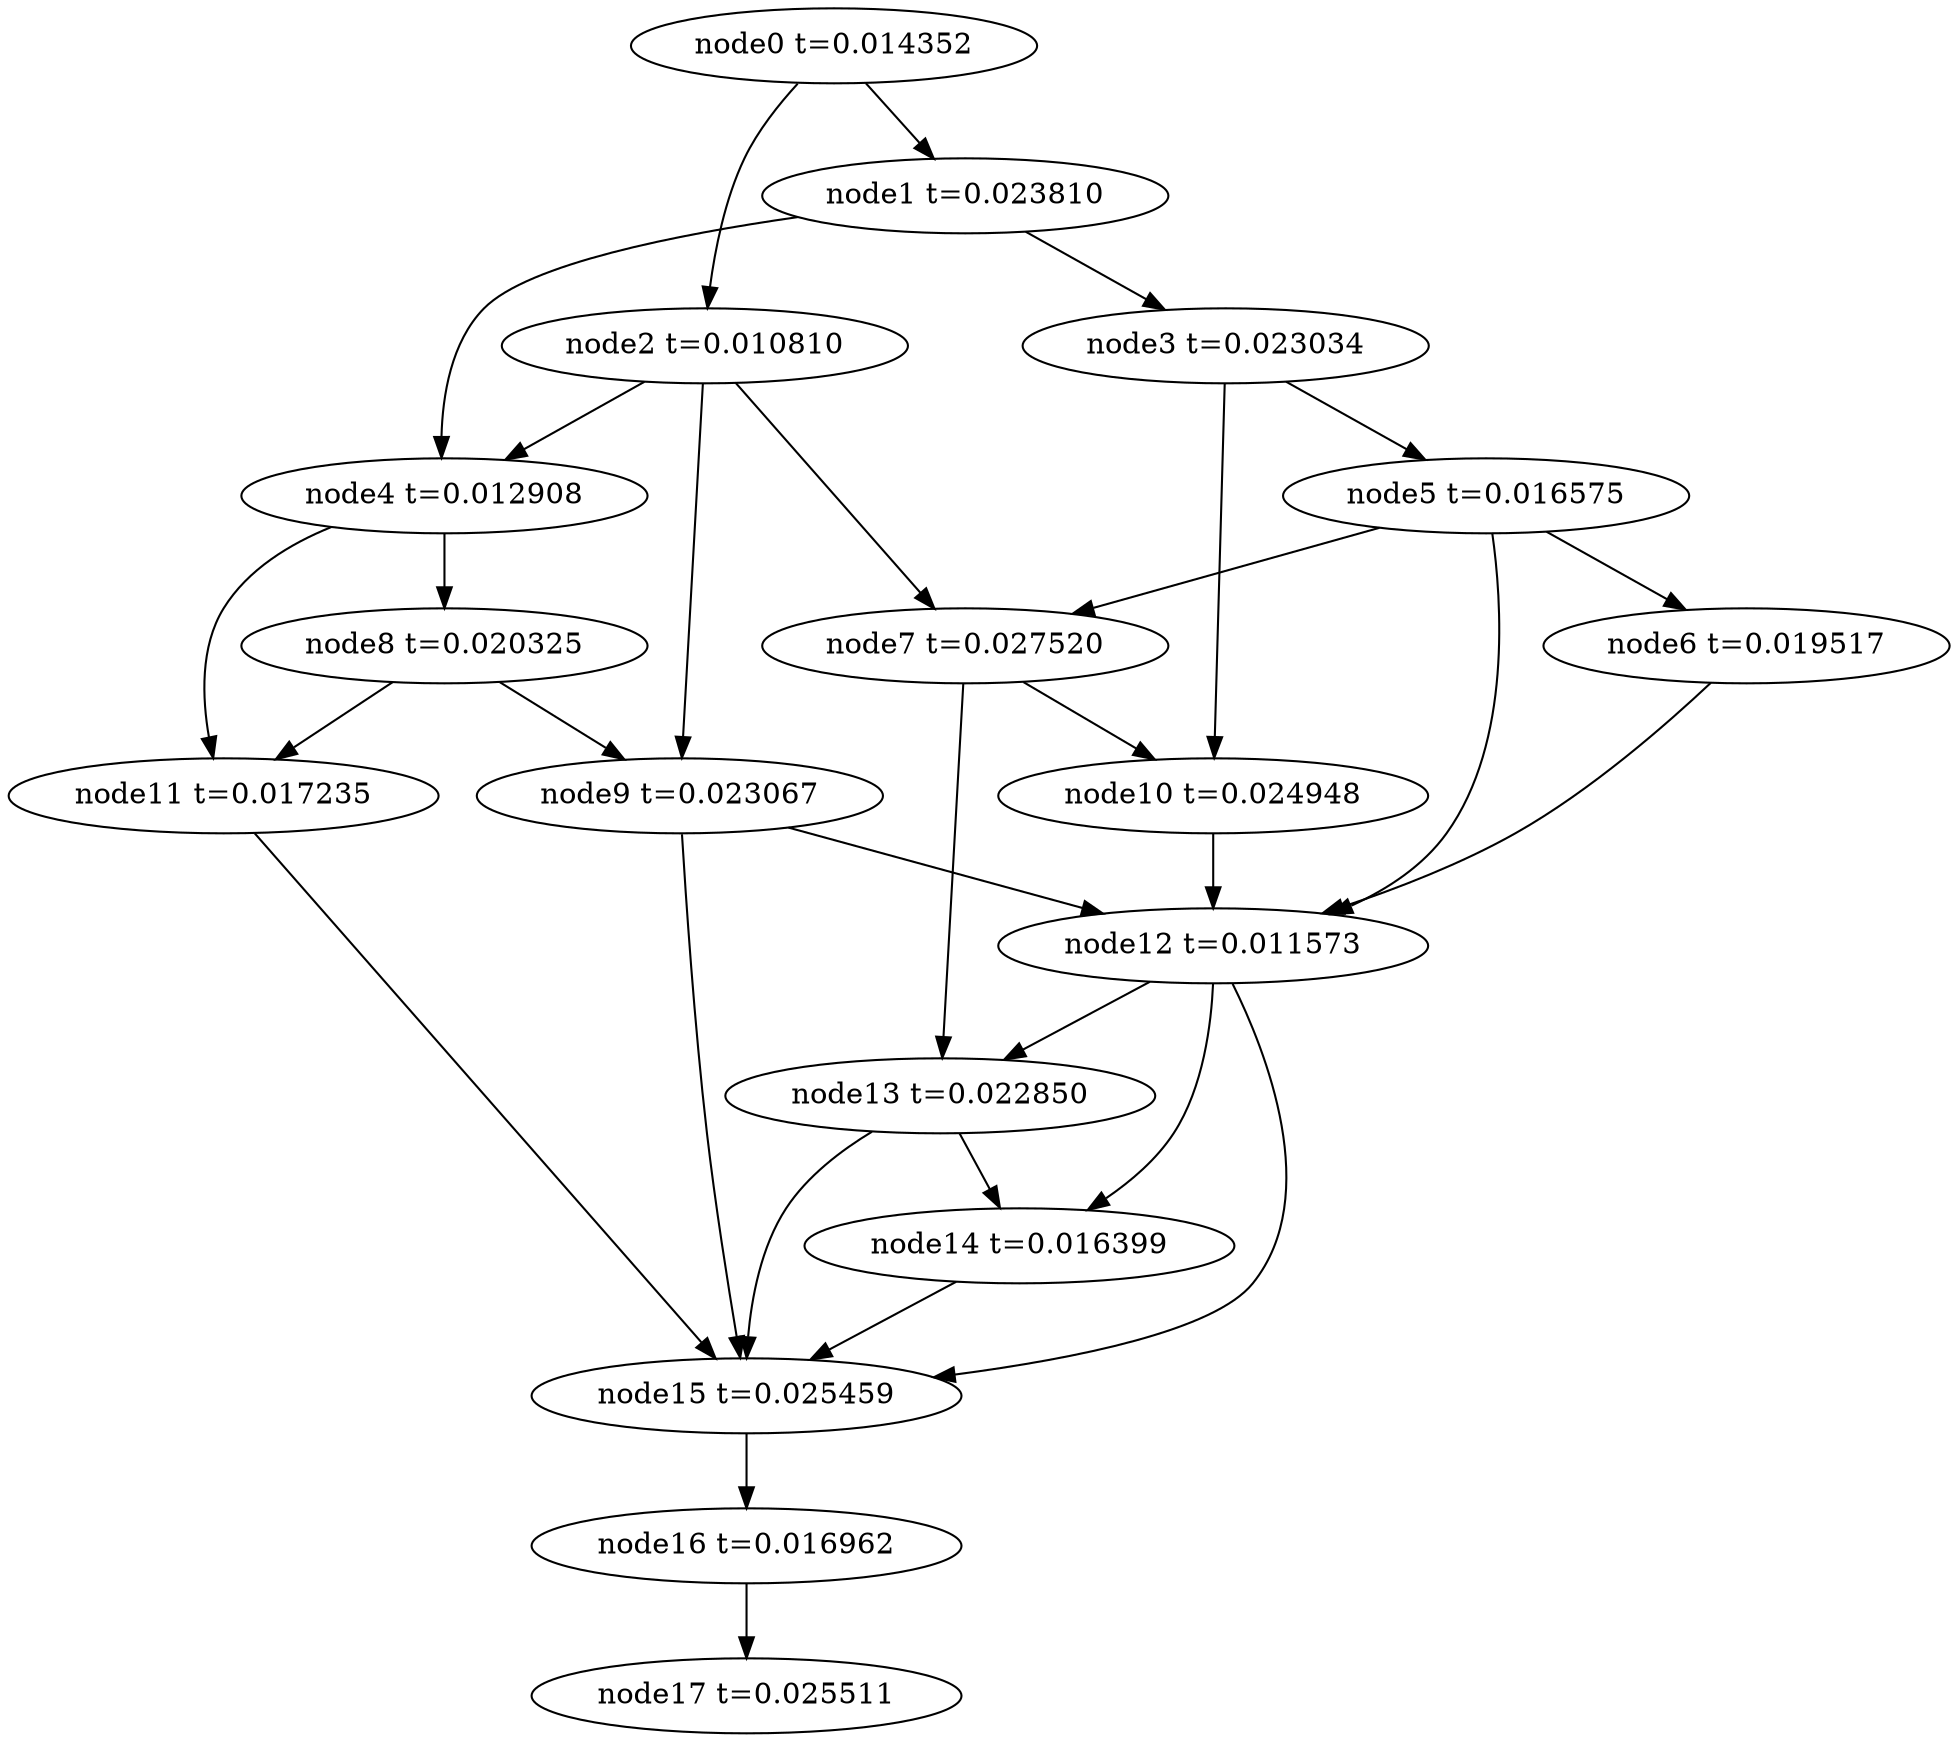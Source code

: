 digraph g{
	node17[label="node17 t=0.025511"]
	node16 -> node17
	node16[label="node16 t=0.016962"];
	node15 -> node16
	node15[label="node15 t=0.025459"];
	node14 -> node15
	node14[label="node14 t=0.016399"];
	node13 -> node15
	node13 -> node14
	node13[label="node13 t=0.022850"];
	node12 -> node15
	node12 -> node14
	node12 -> node13
	node12[label="node12 t=0.011573"];
	node11 -> node15
	node11[label="node11 t=0.017235"];
	node10 -> node12
	node10[label="node10 t=0.024948"];
	node9 -> node15
	node9 -> node12
	node9[label="node9 t=0.023067"];
	node8 -> node11
	node8 -> node9
	node8[label="node8 t=0.020325"];
	node7 -> node13
	node7 -> node10
	node7[label="node7 t=0.027520"];
	node6 -> node12
	node6[label="node6 t=0.019517"];
	node5 -> node12
	node5 -> node7
	node5 -> node6
	node5[label="node5 t=0.016575"];
	node4 -> node11
	node4 -> node8
	node4[label="node4 t=0.012908"];
	node3 -> node10
	node3 -> node5
	node3[label="node3 t=0.023034"];
	node2 -> node9
	node2 -> node7
	node2 -> node4
	node2[label="node2 t=0.010810"];
	node1 -> node4
	node1 -> node3
	node1[label="node1 t=0.023810"];
	node0 -> node2
	node0 -> node1
	node0[label="node0 t=0.014352"];
}
